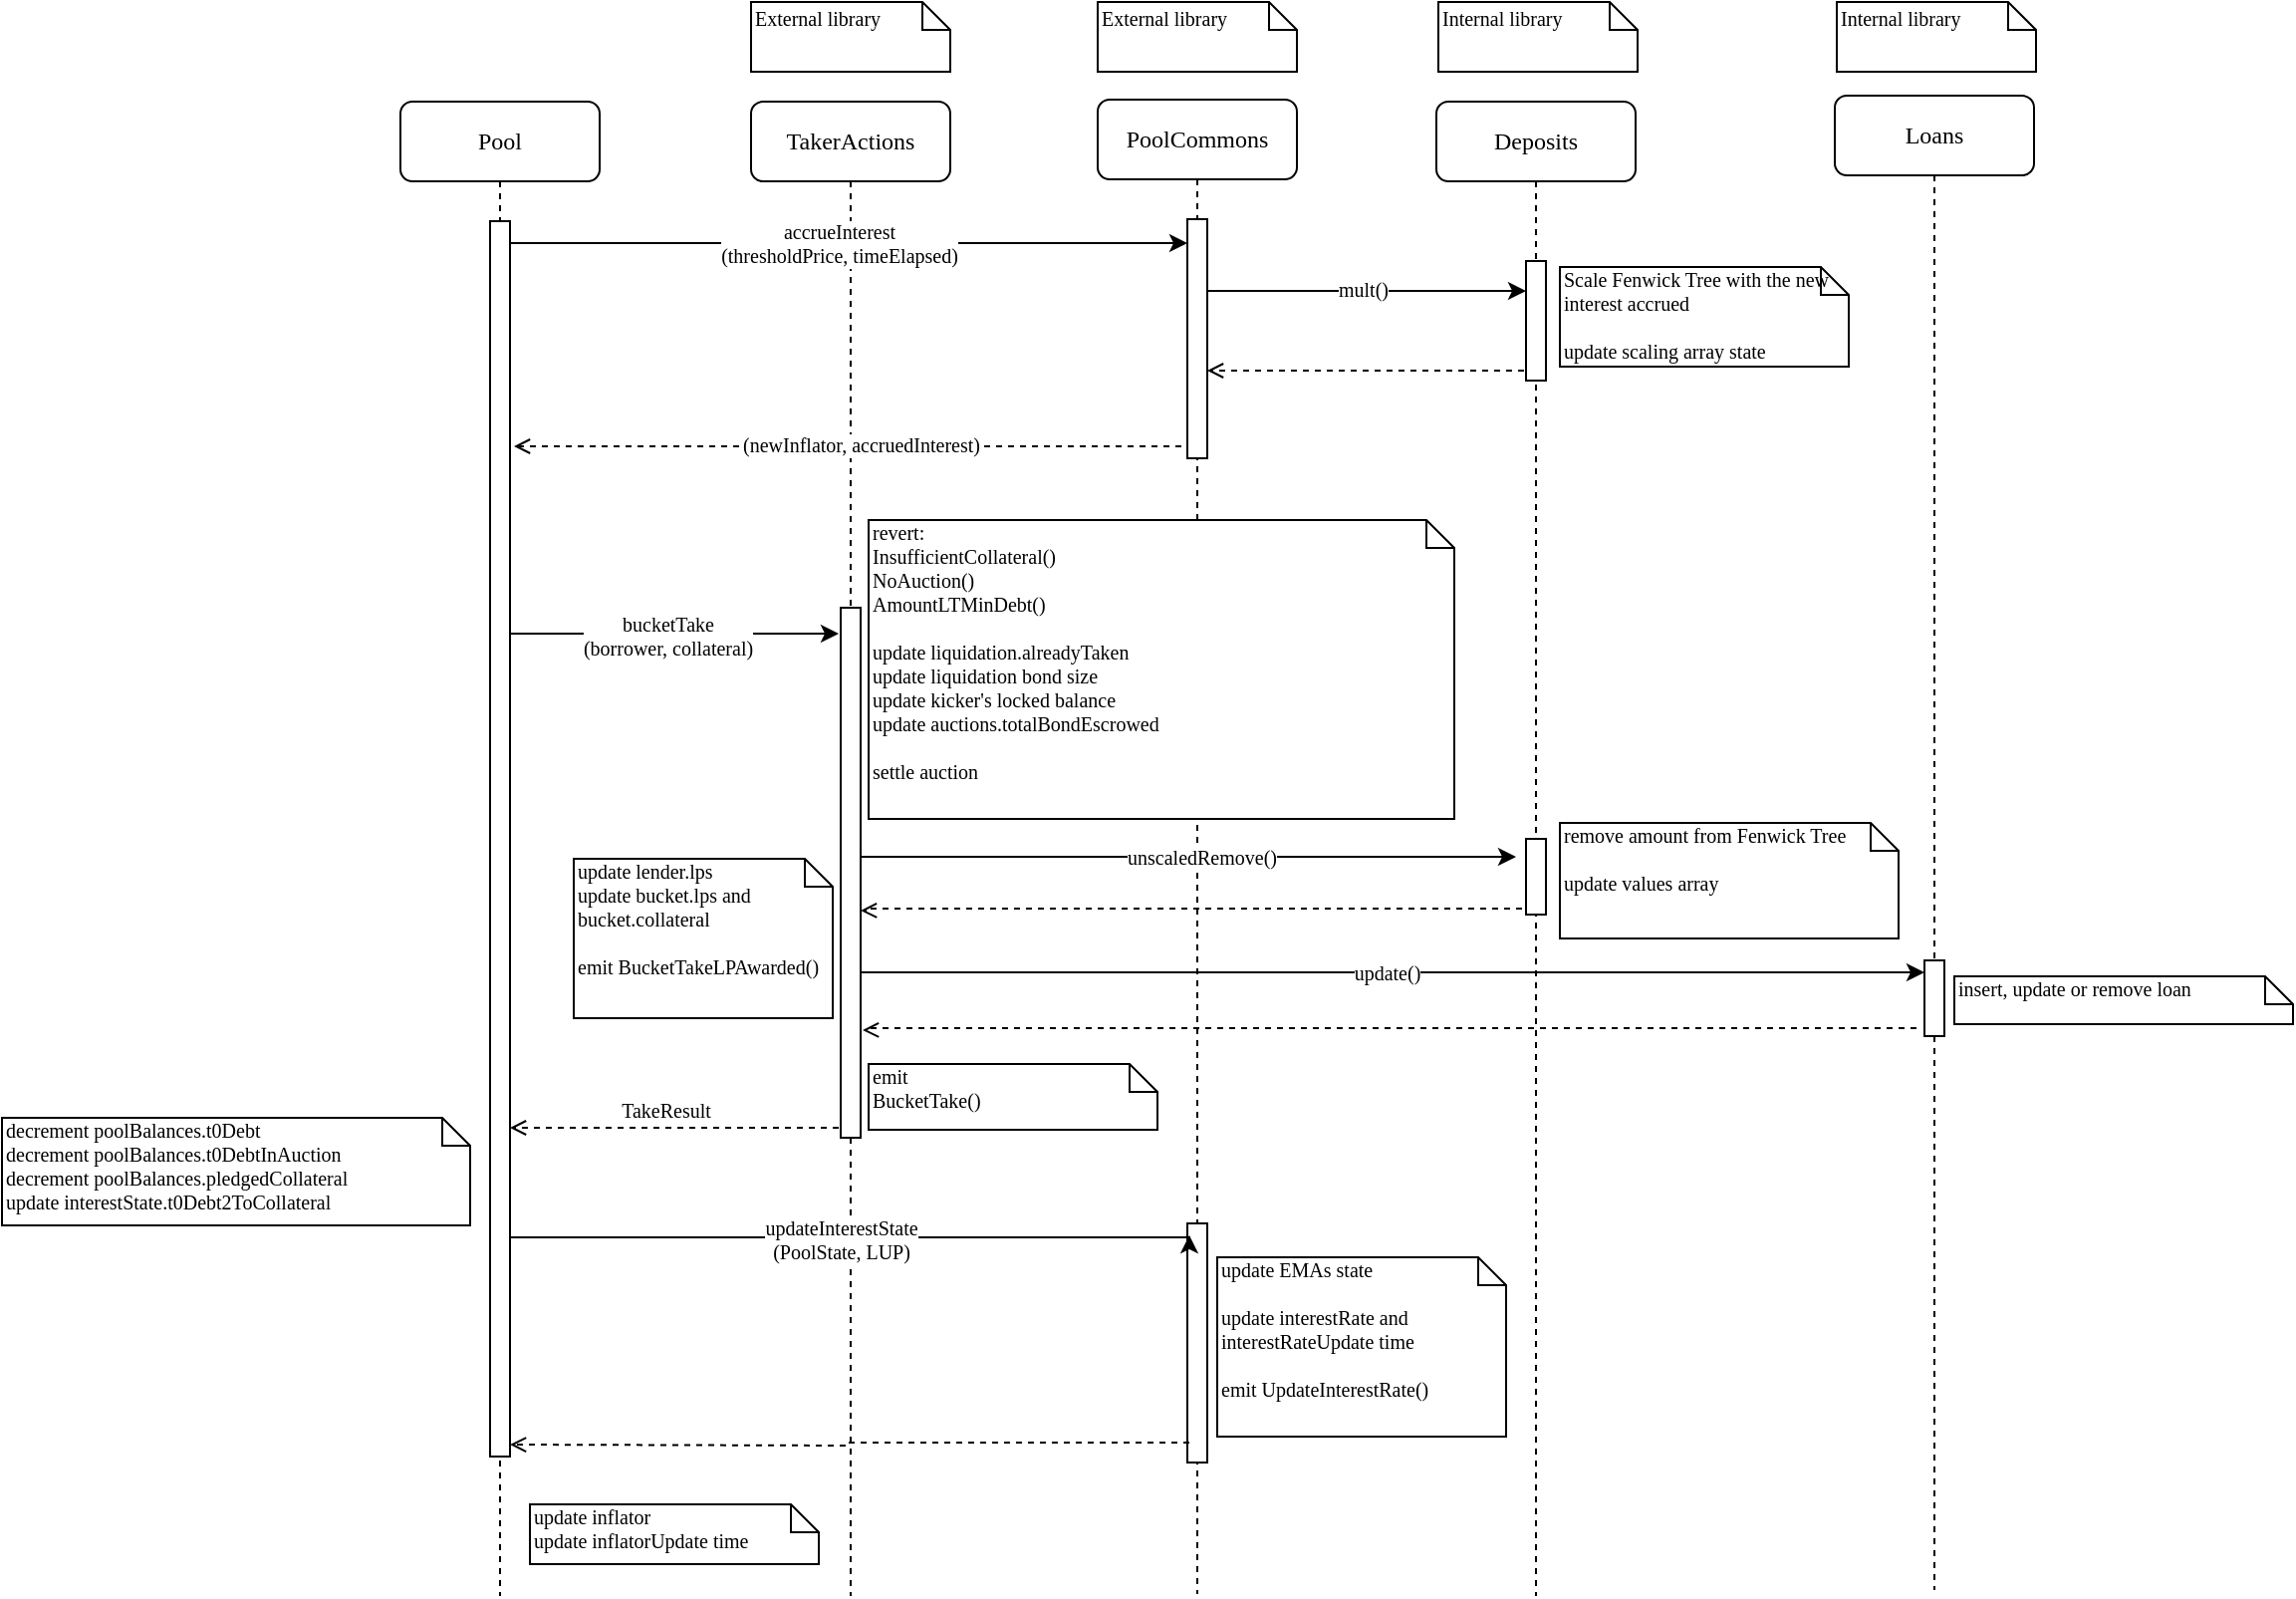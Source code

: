 <mxfile>
    <diagram name="Page-1" id="13e1069c-82ec-6db2-03f1-153e76fe0fe0">
        <mxGraphModel dx="4688" dy="1553" grid="1" gridSize="10" guides="1" tooltips="1" connect="1" arrows="1" fold="1" page="1" pageScale="1" pageWidth="1100" pageHeight="850" background="none" math="0" shadow="0">
            <root>
                <mxCell id="0"/>
                <mxCell id="1" parent="0"/>
                <mxCell id="7baba1c4bc27f4b0-2" value="TakerActions" style="shape=umlLifeline;perimeter=lifelinePerimeter;whiteSpace=wrap;html=1;container=1;collapsible=0;recursiveResize=0;outlineConnect=0;rounded=1;shadow=0;comic=0;labelBackgroundColor=none;strokeWidth=1;fontFamily=Verdana;fontSize=12;align=center;" parent="1" vertex="1">
                    <mxGeometry x="276" y="80" width="100" height="750" as="geometry"/>
                </mxCell>
                <mxCell id="7baba1c4bc27f4b0-10" value="" style="html=1;points=[];perimeter=orthogonalPerimeter;rounded=0;shadow=0;comic=0;labelBackgroundColor=none;strokeWidth=1;fontFamily=Verdana;fontSize=12;align=center;" parent="7baba1c4bc27f4b0-2" vertex="1">
                    <mxGeometry x="45" y="254" width="10" height="266" as="geometry"/>
                </mxCell>
                <mxCell id="OZIXumOx-P3Wxb6WJyRX-20" value="&lt;div&gt;update lender.lps&lt;/div&gt;&lt;div&gt;update bucket.lps and bucket.collateral&lt;br&gt;&lt;/div&gt;&lt;div&gt;&lt;br&gt;&lt;/div&gt;&lt;div&gt;emit BucketTakeLPAwarded()&lt;br&gt;&lt;/div&gt;" style="shape=note;whiteSpace=wrap;html=1;size=14;verticalAlign=top;align=left;spacingTop=-6;rounded=0;shadow=0;comic=0;labelBackgroundColor=none;strokeWidth=1;fontFamily=Verdana;fontSize=10;" parent="7baba1c4bc27f4b0-2" vertex="1">
                    <mxGeometry x="-89" y="380" width="130" height="80" as="geometry"/>
                </mxCell>
                <mxCell id="7baba1c4bc27f4b0-3" value="PoolCommons" style="shape=umlLifeline;perimeter=lifelinePerimeter;whiteSpace=wrap;html=1;container=1;collapsible=0;recursiveResize=0;outlineConnect=0;rounded=1;shadow=0;comic=0;labelBackgroundColor=none;strokeWidth=1;fontFamily=Verdana;fontSize=12;align=center;" parent="1" vertex="1">
                    <mxGeometry x="450" y="79" width="100" height="750" as="geometry"/>
                </mxCell>
                <mxCell id="4Fi33i3VNf01kXt7bkc9-4" value="" style="html=1;points=[];perimeter=orthogonalPerimeter;rounded=0;shadow=0;comic=0;labelBackgroundColor=none;strokeWidth=1;fontFamily=Verdana;fontSize=12;align=center;" parent="7baba1c4bc27f4b0-3" vertex="1">
                    <mxGeometry x="45" y="60" width="10" height="120" as="geometry"/>
                </mxCell>
                <mxCell id="4Fi33i3VNf01kXt7bkc9-36" value="" style="html=1;points=[];perimeter=orthogonalPerimeter;rounded=0;shadow=0;comic=0;labelBackgroundColor=none;strokeWidth=1;fontFamily=Verdana;fontSize=12;align=center;" parent="7baba1c4bc27f4b0-3" vertex="1">
                    <mxGeometry x="45" y="564" width="10" height="120" as="geometry"/>
                </mxCell>
                <mxCell id="7baba1c4bc27f4b0-4" value="&lt;font&gt;Deposits&lt;/font&gt;" style="shape=umlLifeline;perimeter=lifelinePerimeter;whiteSpace=wrap;html=1;container=1;collapsible=0;recursiveResize=0;outlineConnect=0;rounded=1;shadow=0;comic=0;labelBackgroundColor=none;strokeWidth=1;fontFamily=Verdana;fontSize=12;align=center;" parent="1" vertex="1">
                    <mxGeometry x="620" y="80" width="100" height="750" as="geometry"/>
                </mxCell>
                <mxCell id="4Fi33i3VNf01kXt7bkc9-14" value="" style="html=1;points=[];perimeter=orthogonalPerimeter;rounded=0;shadow=0;comic=0;labelBackgroundColor=none;strokeWidth=1;fontFamily=Verdana;fontSize=12;align=center;" parent="7baba1c4bc27f4b0-4" vertex="1">
                    <mxGeometry x="45" y="80" width="10" height="60" as="geometry"/>
                </mxCell>
                <mxCell id="OZIXumOx-P3Wxb6WJyRX-15" value="" style="html=1;points=[];perimeter=orthogonalPerimeter;rounded=0;shadow=0;comic=0;labelBackgroundColor=none;strokeWidth=1;fontFamily=Verdana;fontSize=12;align=center;" parent="7baba1c4bc27f4b0-4" vertex="1">
                    <mxGeometry x="45" y="370" width="10" height="38" as="geometry"/>
                </mxCell>
                <mxCell id="7baba1c4bc27f4b0-8" value="Pool" style="shape=umlLifeline;perimeter=lifelinePerimeter;whiteSpace=wrap;html=1;container=1;collapsible=0;recursiveResize=0;outlineConnect=0;rounded=1;shadow=0;comic=0;labelBackgroundColor=none;strokeWidth=1;fontFamily=Verdana;fontSize=12;align=center;" parent="1" vertex="1">
                    <mxGeometry x="100" y="80" width="100" height="750" as="geometry"/>
                </mxCell>
                <mxCell id="7baba1c4bc27f4b0-9" value="" style="html=1;points=[];perimeter=orthogonalPerimeter;rounded=0;shadow=0;comic=0;labelBackgroundColor=none;strokeWidth=1;fontFamily=Verdana;fontSize=12;align=center;" parent="7baba1c4bc27f4b0-8" vertex="1">
                    <mxGeometry x="45" y="60" width="10" height="620" as="geometry"/>
                </mxCell>
                <mxCell id="7baba1c4bc27f4b0-41" value="&lt;font style=&quot;font-size: 10px;&quot; face=&quot;Tahoma&quot;&gt;External library&lt;br&gt;&lt;/font&gt;" style="shape=note;whiteSpace=wrap;html=1;size=14;verticalAlign=top;align=left;spacingTop=-6;rounded=0;shadow=0;comic=0;labelBackgroundColor=none;strokeWidth=1;fontFamily=Verdana;fontSize=12" parent="1" vertex="1">
                    <mxGeometry x="276" y="30" width="100" height="35" as="geometry"/>
                </mxCell>
                <mxCell id="7baba1c4bc27f4b0-42" value="&lt;font style=&quot;font-size: 10px;&quot; face=&quot;Tahoma&quot;&gt;External library&lt;br&gt;&lt;/font&gt;" style="shape=note;whiteSpace=wrap;html=1;size=14;verticalAlign=top;align=left;spacingTop=-6;rounded=0;shadow=0;comic=0;labelBackgroundColor=none;strokeWidth=1;fontFamily=Verdana;fontSize=12" parent="1" vertex="1">
                    <mxGeometry x="450" y="30" width="100" height="35" as="geometry"/>
                </mxCell>
                <mxCell id="7baba1c4bc27f4b0-43" value="&lt;font style=&quot;font-size: 10px;&quot; face=&quot;Tahoma&quot;&gt;Internal library&lt;br&gt;&lt;/font&gt;" style="shape=note;whiteSpace=wrap;html=1;size=14;verticalAlign=top;align=left;spacingTop=-6;rounded=0;shadow=0;comic=0;labelBackgroundColor=none;strokeWidth=1;fontFamily=Verdana;fontSize=12" parent="1" vertex="1">
                    <mxGeometry x="621" y="30" width="100" height="35" as="geometry"/>
                </mxCell>
                <mxCell id="4Fi33i3VNf01kXt7bkc9-8" style="edgeStyle=orthogonalEdgeStyle;rounded=0;orthogonalLoop=1;jettySize=auto;html=1;fontFamily=Tahoma;fontSize=10;entryX=0;entryY=0.092;entryDx=0;entryDy=0;entryPerimeter=0;" parent="1" source="7baba1c4bc27f4b0-9" target="4Fi33i3VNf01kXt7bkc9-4" edge="1">
                    <mxGeometry relative="1" as="geometry">
                        <mxPoint x="490" y="150" as="targetPoint"/>
                        <Array as="points">
                            <mxPoint x="210" y="151"/>
                            <mxPoint x="210" y="151"/>
                        </Array>
                    </mxGeometry>
                </mxCell>
                <mxCell id="4Fi33i3VNf01kXt7bkc9-11" value="&lt;div&gt;accrueInterest&lt;/div&gt;&lt;div&gt;(thresholdPrice, timeElapsed)&lt;/div&gt;" style="edgeLabel;html=1;align=center;verticalAlign=middle;resizable=0;points=[];fontSize=10;fontFamily=Tahoma;" parent="4Fi33i3VNf01kXt7bkc9-8" vertex="1" connectable="0">
                    <mxGeometry x="-0.082" relative="1" as="geometry">
                        <mxPoint x="8" as="offset"/>
                    </mxGeometry>
                </mxCell>
                <mxCell id="4Fi33i3VNf01kXt7bkc9-10" style="edgeStyle=orthogonalEdgeStyle;rounded=0;orthogonalLoop=1;jettySize=auto;html=1;fontFamily=Tahoma;fontSize=10;dashed=1;endArrow=open;endFill=0;" parent="1" edge="1">
                    <mxGeometry relative="1" as="geometry">
                        <mxPoint x="492" y="253" as="sourcePoint"/>
                        <mxPoint x="157" y="253" as="targetPoint"/>
                        <Array as="points">
                            <mxPoint x="207" y="253"/>
                            <mxPoint x="207" y="253"/>
                        </Array>
                    </mxGeometry>
                </mxCell>
                <mxCell id="4Fi33i3VNf01kXt7bkc9-13" value="(newInflator, accruedInterest)" style="edgeLabel;html=1;align=center;verticalAlign=middle;resizable=0;points=[];fontSize=10;fontFamily=Tahoma;" parent="4Fi33i3VNf01kXt7bkc9-10" vertex="1" connectable="0">
                    <mxGeometry x="0.128" y="-1" relative="1" as="geometry">
                        <mxPoint x="28" as="offset"/>
                    </mxGeometry>
                </mxCell>
                <mxCell id="4Fi33i3VNf01kXt7bkc9-17" style="edgeStyle=orthogonalEdgeStyle;rounded=0;orthogonalLoop=1;jettySize=auto;html=1;fontFamily=Tahoma;fontSize=10;endArrow=classic;endFill=1;" parent="1" edge="1">
                    <mxGeometry relative="1" as="geometry">
                        <mxPoint x="505" y="175" as="sourcePoint"/>
                        <mxPoint x="665" y="175" as="targetPoint"/>
                        <Array as="points">
                            <mxPoint x="550" y="175"/>
                            <mxPoint x="550" y="175"/>
                        </Array>
                    </mxGeometry>
                </mxCell>
                <mxCell id="4Fi33i3VNf01kXt7bkc9-18" value="mult()" style="edgeLabel;html=1;align=center;verticalAlign=middle;resizable=0;points=[];fontSize=10;fontFamily=Tahoma;" parent="4Fi33i3VNf01kXt7bkc9-17" vertex="1" connectable="0">
                    <mxGeometry x="-0.125" y="-3" relative="1" as="geometry">
                        <mxPoint x="8" y="-4" as="offset"/>
                    </mxGeometry>
                </mxCell>
                <mxCell id="4Fi33i3VNf01kXt7bkc9-20" value="&lt;div&gt;Scale Fenwick Tree with the new interest accrued&lt;/div&gt;&lt;div&gt;&lt;br&gt;&lt;/div&gt;&lt;div&gt;update scaling array state&lt;br&gt;&lt;/div&gt;" style="shape=note;whiteSpace=wrap;html=1;size=14;verticalAlign=top;align=left;spacingTop=-6;rounded=0;shadow=0;comic=0;labelBackgroundColor=none;strokeWidth=1;fontFamily=Verdana;fontSize=10;" parent="1" vertex="1">
                    <mxGeometry x="682" y="163" width="145" height="50" as="geometry"/>
                </mxCell>
                <mxCell id="4Fi33i3VNf01kXt7bkc9-22" style="edgeStyle=orthogonalEdgeStyle;rounded=0;orthogonalLoop=1;jettySize=auto;html=1;fontFamily=Verdana;fontSize=10;endArrow=open;endFill=0;exitX=-0.1;exitY=0.917;exitDx=0;exitDy=0;exitPerimeter=0;dashed=1;" parent="1" source="4Fi33i3VNf01kXt7bkc9-14" target="4Fi33i3VNf01kXt7bkc9-4" edge="1">
                    <mxGeometry relative="1" as="geometry">
                        <mxPoint x="510" y="215" as="targetPoint"/>
                        <Array as="points">
                            <mxPoint x="540" y="215"/>
                            <mxPoint x="540" y="215"/>
                        </Array>
                    </mxGeometry>
                </mxCell>
                <mxCell id="4Fi33i3VNf01kXt7bkc9-23" style="edgeStyle=orthogonalEdgeStyle;rounded=0;orthogonalLoop=1;jettySize=auto;html=1;fontFamily=Verdana;fontSize=10;endArrow=classic;endFill=1;" parent="1" edge="1">
                    <mxGeometry relative="1" as="geometry">
                        <mxPoint x="320" y="347" as="targetPoint"/>
                        <Array as="points">
                            <mxPoint x="190" y="347"/>
                            <mxPoint x="190" y="347"/>
                        </Array>
                        <mxPoint x="155" y="347" as="sourcePoint"/>
                    </mxGeometry>
                </mxCell>
                <mxCell id="4Fi33i3VNf01kXt7bkc9-24" value="&lt;div&gt;bucketTake&lt;/div&gt;&lt;div&gt;(borrower, collateral)&lt;/div&gt;" style="edgeLabel;html=1;align=center;verticalAlign=middle;resizable=0;points=[];fontSize=10;fontFamily=Verdana;" parent="4Fi33i3VNf01kXt7bkc9-23" vertex="1" connectable="0">
                    <mxGeometry x="-0.151" y="-2" relative="1" as="geometry">
                        <mxPoint x="9" y="-1" as="offset"/>
                    </mxGeometry>
                </mxCell>
                <mxCell id="4Fi33i3VNf01kXt7bkc9-35" style="edgeStyle=orthogonalEdgeStyle;rounded=0;orthogonalLoop=1;jettySize=auto;html=1;dashed=1;fontFamily=Verdana;fontSize=10;endArrow=open;endFill=0;" parent="1" edge="1">
                    <mxGeometry relative="1" as="geometry">
                        <mxPoint x="320" y="595" as="sourcePoint"/>
                        <mxPoint x="155" y="595" as="targetPoint"/>
                    </mxGeometry>
                </mxCell>
                <mxCell id="4Fi33i3VNf01kXt7bkc9-37" style="edgeStyle=orthogonalEdgeStyle;rounded=0;orthogonalLoop=1;jettySize=auto;html=1;entryX=0.1;entryY=0.05;entryDx=0;entryDy=0;entryPerimeter=0;fontFamily=Verdana;fontSize=10;endArrow=classic;endFill=1;" parent="1" target="4Fi33i3VNf01kXt7bkc9-36" edge="1">
                    <mxGeometry relative="1" as="geometry">
                        <mxPoint x="155" y="650" as="sourcePoint"/>
                        <Array as="points">
                            <mxPoint x="240" y="650"/>
                            <mxPoint x="240" y="650"/>
                        </Array>
                    </mxGeometry>
                </mxCell>
                <mxCell id="4Fi33i3VNf01kXt7bkc9-39" value="&lt;div&gt;updateInterestState&lt;/div&gt;&lt;div&gt;(PoolState, LUP)&lt;br&gt;&lt;/div&gt;" style="edgeLabel;html=1;align=center;verticalAlign=middle;resizable=0;points=[];fontSize=10;fontFamily=Verdana;" parent="4Fi33i3VNf01kXt7bkc9-37" vertex="1" connectable="0">
                    <mxGeometry x="0.396" y="-1" relative="1" as="geometry">
                        <mxPoint x="-73" as="offset"/>
                    </mxGeometry>
                </mxCell>
                <mxCell id="4Fi33i3VNf01kXt7bkc9-38" style="edgeStyle=orthogonalEdgeStyle;rounded=0;orthogonalLoop=1;jettySize=auto;html=1;dashed=1;fontFamily=Verdana;fontSize=10;endArrow=open;endFill=0;exitX=0.1;exitY=0.917;exitDx=0;exitDy=0;exitPerimeter=0;" parent="1" source="4Fi33i3VNf01kXt7bkc9-36" edge="1">
                    <mxGeometry relative="1" as="geometry">
                        <mxPoint x="490" y="754" as="sourcePoint"/>
                        <mxPoint x="155" y="754" as="targetPoint"/>
                        <Array as="points"/>
                    </mxGeometry>
                </mxCell>
                <mxCell id="4Fi33i3VNf01kXt7bkc9-40" value="&lt;div&gt;update EMAs state&lt;/div&gt;&lt;div&gt;&lt;br&gt;&lt;/div&gt;&lt;div&gt;update interestRate and interestRateUpdate time&lt;br&gt;&lt;/div&gt;&lt;div&gt;&lt;br&gt;&lt;/div&gt;&lt;div&gt;emit UpdateInterestRate()&lt;br&gt;&lt;/div&gt;" style="shape=note;whiteSpace=wrap;html=1;size=14;verticalAlign=top;align=left;spacingTop=-6;rounded=0;shadow=0;comic=0;labelBackgroundColor=none;strokeWidth=1;fontFamily=Verdana;fontSize=10;" parent="1" vertex="1">
                    <mxGeometry x="510" y="660" width="145" height="90" as="geometry"/>
                </mxCell>
                <mxCell id="4Fi33i3VNf01kXt7bkc9-41" value="&lt;div&gt;update inflator&lt;/div&gt;&lt;div&gt;update inflatorUpdate time&lt;br&gt;&lt;/div&gt;" style="shape=note;whiteSpace=wrap;html=1;size=14;verticalAlign=top;align=left;spacingTop=-6;rounded=0;shadow=0;comic=0;labelBackgroundColor=none;strokeWidth=1;fontFamily=Verdana;fontSize=10;" parent="1" vertex="1">
                    <mxGeometry x="165" y="784" width="145" height="30" as="geometry"/>
                </mxCell>
                <mxCell id="4Fi33i3VNf01kXt7bkc9-49" value="Loans" style="shape=umlLifeline;perimeter=lifelinePerimeter;whiteSpace=wrap;html=1;container=1;collapsible=0;recursiveResize=0;outlineConnect=0;rounded=1;shadow=0;comic=0;labelBackgroundColor=none;strokeWidth=1;fontFamily=Verdana;fontSize=12;align=center;" parent="1" vertex="1">
                    <mxGeometry x="820" y="77" width="100" height="750" as="geometry"/>
                </mxCell>
                <mxCell id="4Fi33i3VNf01kXt7bkc9-51" value="" style="html=1;points=[];perimeter=orthogonalPerimeter;rounded=0;shadow=0;comic=0;labelBackgroundColor=none;strokeWidth=1;fontFamily=Verdana;fontSize=12;align=center;" parent="4Fi33i3VNf01kXt7bkc9-49" vertex="1">
                    <mxGeometry x="45" y="434" width="10" height="38" as="geometry"/>
                </mxCell>
                <mxCell id="4Fi33i3VNf01kXt7bkc9-52" value="&lt;font style=&quot;font-size: 10px;&quot; face=&quot;Tahoma&quot;&gt;Internal library&lt;br&gt;&lt;/font&gt;" style="shape=note;whiteSpace=wrap;html=1;size=14;verticalAlign=top;align=left;spacingTop=-6;rounded=0;shadow=0;comic=0;labelBackgroundColor=none;strokeWidth=1;fontFamily=Verdana;fontSize=12" parent="1" vertex="1">
                    <mxGeometry x="821" y="30" width="100" height="35" as="geometry"/>
                </mxCell>
                <mxCell id="4Fi33i3VNf01kXt7bkc9-54" style="edgeStyle=orthogonalEdgeStyle;rounded=0;orthogonalLoop=1;jettySize=auto;html=1;fontFamily=Verdana;fontSize=10;endArrow=open;endFill=0;exitX=-0.1;exitY=0.917;exitDx=0;exitDy=0;exitPerimeter=0;dashed=1;entryX=0.9;entryY=0.651;entryDx=0;entryDy=0;entryPerimeter=0;" parent="1" edge="1">
                    <mxGeometry relative="1" as="geometry">
                        <mxPoint x="861" y="545.02" as="sourcePoint"/>
                        <mxPoint x="332" y="546.033" as="targetPoint"/>
                        <Array as="points">
                            <mxPoint x="336" y="546"/>
                        </Array>
                    </mxGeometry>
                </mxCell>
                <mxCell id="4Fi33i3VNf01kXt7bkc9-55" value="insert, update or remove loan" style="shape=note;whiteSpace=wrap;html=1;size=14;verticalAlign=top;align=left;spacingTop=-6;rounded=0;shadow=0;comic=0;labelBackgroundColor=none;strokeWidth=1;fontFamily=Verdana;fontSize=10;" parent="1" vertex="1">
                    <mxGeometry x="880" y="519" width="170" height="24" as="geometry"/>
                </mxCell>
                <mxCell id="OZIXumOx-P3Wxb6WJyRX-2" value="TakeResult" style="edgeLabel;html=1;align=center;verticalAlign=middle;resizable=0;points=[];fontSize=10;fontFamily=Verdana;" parent="1" vertex="1" connectable="0">
                    <mxGeometry x="237.5" y="590" as="geometry">
                        <mxPoint x="-5" y="-4" as="offset"/>
                    </mxGeometry>
                </mxCell>
                <mxCell id="OZIXumOx-P3Wxb6WJyRX-3" value="&lt;div&gt;revert:&lt;/div&gt;InsufficientCollateral()&lt;br&gt;NoAuction()&lt;br&gt;AmountLTMinDebt()&lt;div&gt;&lt;br&gt;&lt;/div&gt;update liquidation.alreadyTaken&lt;br&gt;update liquidation bond size&lt;br&gt;update kicker's locked balance&lt;br&gt;&lt;div&gt;update auctions.totalBondEscrowed&lt;/div&gt;&lt;div&gt;&lt;br&gt;&lt;/div&gt;&lt;div&gt;settle auction&lt;br&gt;&lt;/div&gt;" style="shape=note;whiteSpace=wrap;html=1;size=14;verticalAlign=top;align=left;spacingTop=-6;rounded=0;shadow=0;comic=0;labelBackgroundColor=none;strokeWidth=1;fontFamily=Verdana;fontSize=10;" parent="1" vertex="1">
                    <mxGeometry x="335" y="290" width="294" height="150" as="geometry"/>
                </mxCell>
                <mxCell id="OZIXumOx-P3Wxb6WJyRX-4" style="edgeStyle=orthogonalEdgeStyle;rounded=0;orthogonalLoop=1;jettySize=auto;html=1;entryX=0;entryY=0.158;entryDx=0;entryDy=0;entryPerimeter=0;fontFamily=Tahoma;fontSize=12;fontColor=#666666;endArrow=classic;endFill=1;" parent="1" edge="1">
                    <mxGeometry relative="1" as="geometry">
                        <mxPoint x="331" y="517" as="sourcePoint"/>
                        <mxPoint x="865" y="517.004" as="targetPoint"/>
                        <Array as="points">
                            <mxPoint x="470" y="517"/>
                            <mxPoint x="470" y="517"/>
                        </Array>
                    </mxGeometry>
                </mxCell>
                <mxCell id="OZIXumOx-P3Wxb6WJyRX-6" value="update()" style="edgeLabel;html=1;align=center;verticalAlign=middle;resizable=0;points=[];fontSize=10;fontFamily=Tahoma;" parent="1" vertex="1" connectable="0">
                    <mxGeometry x="593" y="314" as="geometry">
                        <mxPoint x="2" y="203" as="offset"/>
                    </mxGeometry>
                </mxCell>
                <mxCell id="OZIXumOx-P3Wxb6WJyRX-14" value="&lt;div&gt;emit&lt;/div&gt;&lt;div&gt;BucketTake()&lt;br&gt;&lt;/div&gt;" style="shape=note;whiteSpace=wrap;html=1;size=14;verticalAlign=top;align=left;spacingTop=-6;rounded=0;shadow=0;comic=0;labelBackgroundColor=none;strokeWidth=1;fontFamily=Verdana;fontSize=10;" parent="1" vertex="1">
                    <mxGeometry x="335" y="563" width="145" height="33" as="geometry"/>
                </mxCell>
                <mxCell id="OZIXumOx-P3Wxb6WJyRX-16" style="edgeStyle=orthogonalEdgeStyle;rounded=0;orthogonalLoop=1;jettySize=auto;html=1;fontFamily=Tahoma;fontSize=12;fontColor=#666666;endArrow=classic;endFill=1;" parent="1" edge="1">
                    <mxGeometry relative="1" as="geometry">
                        <mxPoint x="331" y="459" as="sourcePoint"/>
                        <mxPoint x="660" y="459" as="targetPoint"/>
                        <Array as="points">
                            <mxPoint x="470" y="459"/>
                            <mxPoint x="470" y="459"/>
                        </Array>
                    </mxGeometry>
                </mxCell>
                <mxCell id="OZIXumOx-P3Wxb6WJyRX-17" value="unscaledRemove()" style="edgeLabel;html=1;align=center;verticalAlign=middle;resizable=0;points=[];fontSize=10;fontFamily=Tahoma;" parent="1" vertex="1" connectable="0">
                    <mxGeometry x="500" y="256" as="geometry">
                        <mxPoint x="2" y="203" as="offset"/>
                    </mxGeometry>
                </mxCell>
                <mxCell id="OZIXumOx-P3Wxb6WJyRX-18" style="edgeStyle=orthogonalEdgeStyle;rounded=0;orthogonalLoop=1;jettySize=auto;html=1;fontFamily=Verdana;fontSize=10;endArrow=open;endFill=0;exitX=-0.2;exitY=0.921;exitDx=0;exitDy=0;exitPerimeter=0;dashed=1;entryX=0.9;entryY=0.651;entryDx=0;entryDy=0;entryPerimeter=0;" parent="1" source="OZIXumOx-P3Wxb6WJyRX-15" edge="1">
                    <mxGeometry relative="1" as="geometry">
                        <mxPoint x="860" y="485.02" as="sourcePoint"/>
                        <mxPoint x="331" y="486.033" as="targetPoint"/>
                        <Array as="points">
                            <mxPoint x="335" y="485"/>
                            <mxPoint x="335" y="486"/>
                        </Array>
                    </mxGeometry>
                </mxCell>
                <mxCell id="OZIXumOx-P3Wxb6WJyRX-19" value="&lt;div&gt;remove amount from Fenwick Tree&lt;/div&gt;&lt;div&gt;&lt;br&gt;&lt;/div&gt;&lt;div&gt;update values array&lt;br&gt;&lt;/div&gt;" style="shape=note;whiteSpace=wrap;html=1;size=14;verticalAlign=top;align=left;spacingTop=-6;rounded=0;shadow=0;comic=0;labelBackgroundColor=none;strokeWidth=1;fontFamily=Verdana;fontSize=10;" parent="1" vertex="1">
                    <mxGeometry x="682" y="442" width="170" height="58" as="geometry"/>
                </mxCell>
                <mxCell id="KZQ-e0Mt4PpiLpDVvZ3g-2" value="decrement poolBalances.t0Debt&lt;br&gt;decrement poolBalances.t0DebtInAuction&lt;br&gt;&lt;div&gt;decrement poolBalances.pledgedCollateral&lt;/div&gt;&lt;div&gt;update interestState.t0Debt2ToCollateral&lt;br&gt;&lt;/div&gt;" style="shape=note;whiteSpace=wrap;html=1;size=14;verticalAlign=top;align=left;spacingTop=-6;rounded=0;shadow=0;comic=0;labelBackgroundColor=none;strokeWidth=1;fontFamily=Verdana;fontSize=10;" parent="1" vertex="1">
                    <mxGeometry x="-100" y="590" width="235" height="54" as="geometry"/>
                </mxCell>
            </root>
        </mxGraphModel>
    </diagram>
</mxfile>